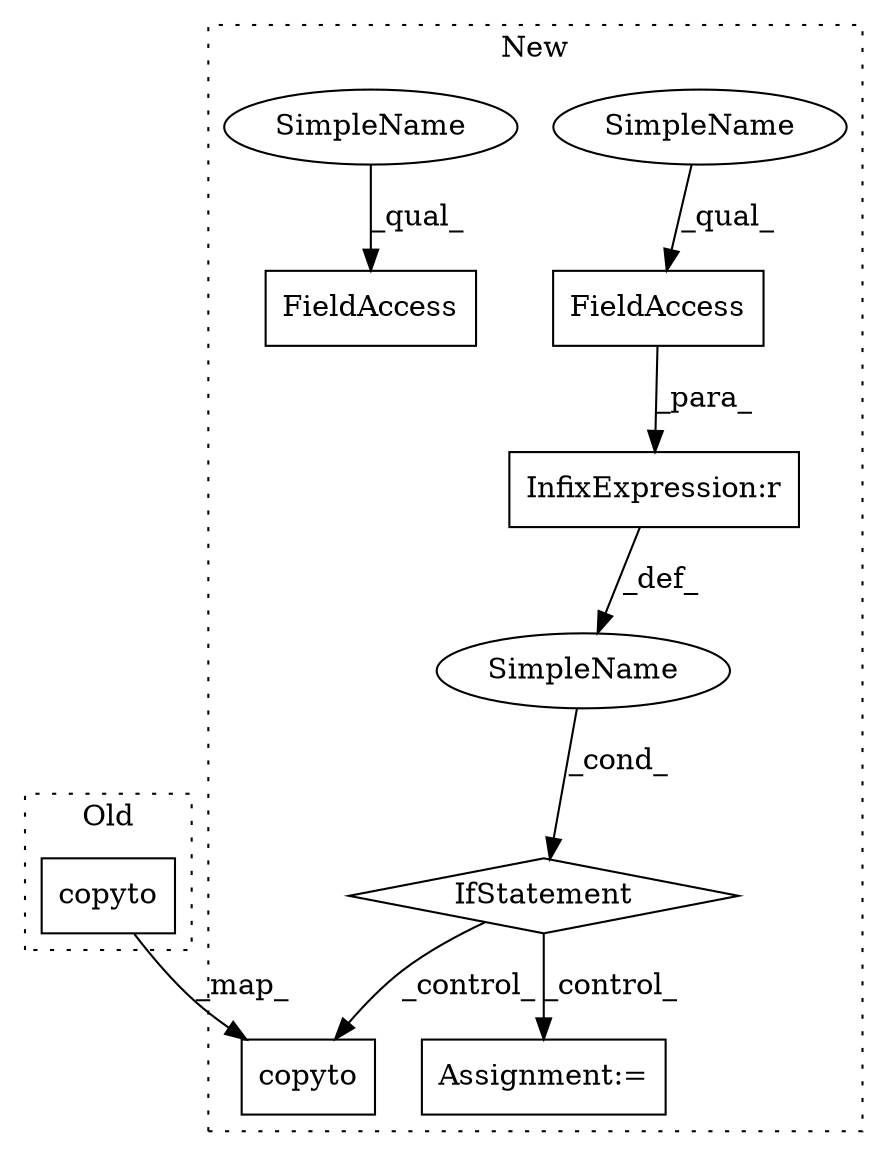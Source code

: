 digraph G {
subgraph cluster0 {
1 [label="copyto" a="32" s="792,868" l="7,1" shape="box"];
label = "Old";
style="dotted";
}
subgraph cluster1 {
2 [label="copyto" a="32" s="1182,1258" l="7,1" shape="box"];
3 [label="IfStatement" a="25" s="785,805" l="4,2" shape="diamond"];
4 [label="SimpleName" a="42" s="" l="" shape="ellipse"];
5 [label="InfixExpression:r" a="27" s="797" l="4" shape="box"];
6 [label="FieldAccess" a="22" s="789" l="8" shape="box"];
7 [label="FieldAccess" a="22" s="1010" l="10" shape="box"];
8 [label="Assignment:=" a="7" s="821" l="1" shape="box"];
9 [label="SimpleName" a="42" s="789" l="4" shape="ellipse"];
10 [label="SimpleName" a="42" s="1010" l="4" shape="ellipse"];
label = "New";
style="dotted";
}
1 -> 2 [label="_map_"];
3 -> 8 [label="_control_"];
3 -> 2 [label="_control_"];
4 -> 3 [label="_cond_"];
5 -> 4 [label="_def_"];
6 -> 5 [label="_para_"];
9 -> 6 [label="_qual_"];
10 -> 7 [label="_qual_"];
}